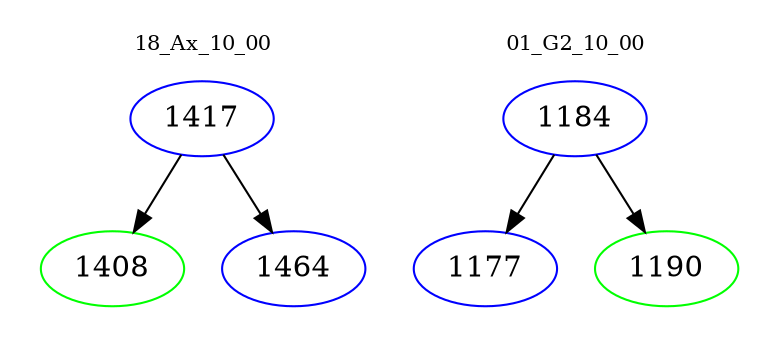digraph{
subgraph cluster_0 {
color = white
label = "18_Ax_10_00";
fontsize=10;
T0_1417 [label="1417", color="blue"]
T0_1417 -> T0_1408 [color="black"]
T0_1408 [label="1408", color="green"]
T0_1417 -> T0_1464 [color="black"]
T0_1464 [label="1464", color="blue"]
}
subgraph cluster_1 {
color = white
label = "01_G2_10_00";
fontsize=10;
T1_1184 [label="1184", color="blue"]
T1_1184 -> T1_1177 [color="black"]
T1_1177 [label="1177", color="blue"]
T1_1184 -> T1_1190 [color="black"]
T1_1190 [label="1190", color="green"]
}
}
